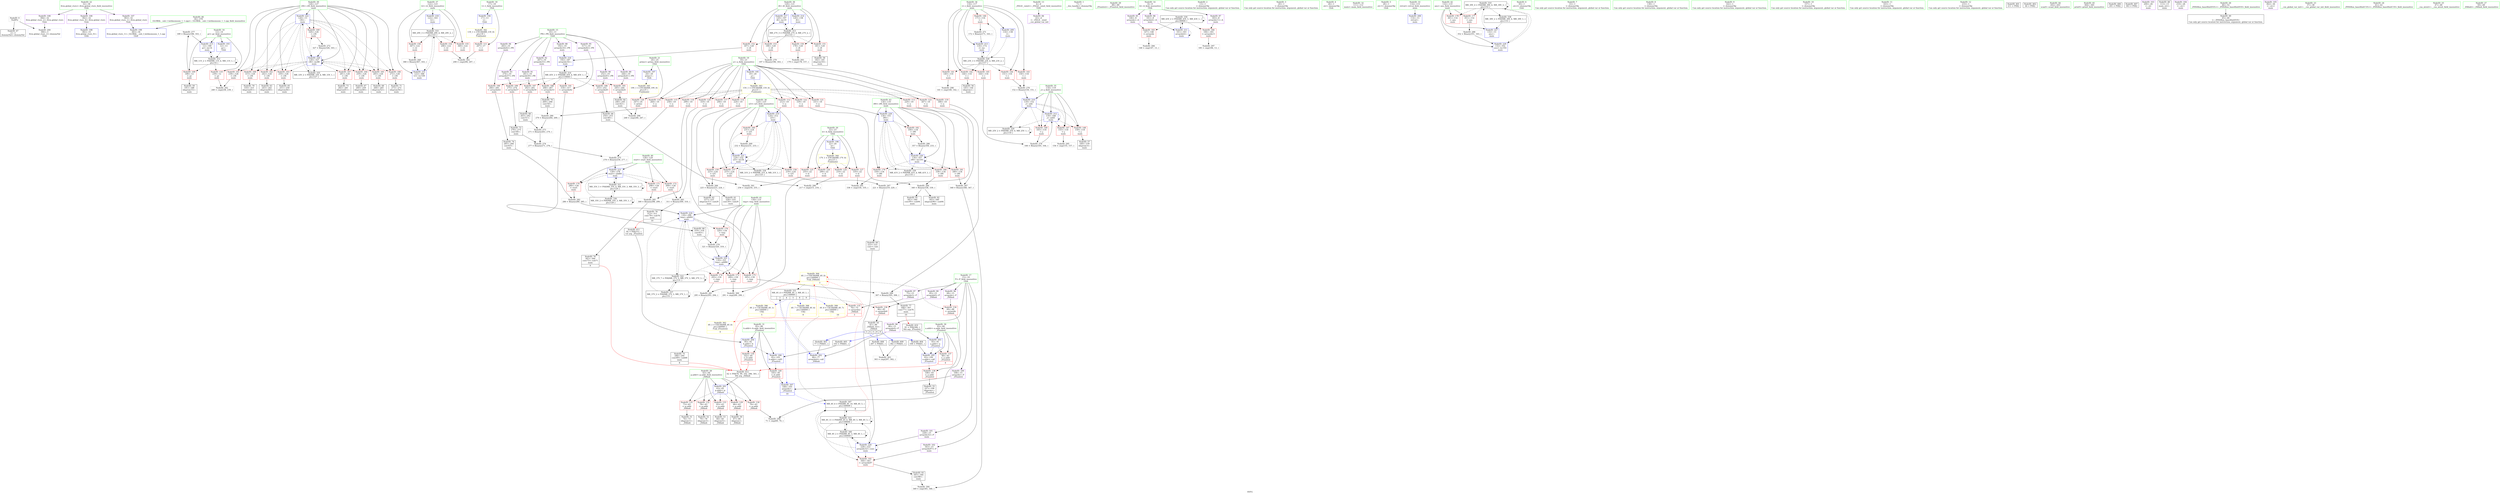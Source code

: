 digraph "SVFG" {
	label="SVFG";

	Node0x561cc1b2be90 [shape=record,color=grey,label="{NodeID: 0\nNullPtr}"];
	Node0x561cc1b2be90 -> Node0x561cc1b3de80[style=solid];
	Node0x561cc1b2be90 -> Node0x561cc1b41e10[style=solid];
	Node0x561cc1b4e730 [shape=record,color=grey,label="{NodeID: 277\n189 = Binary(188, 163, )\n}"];
	Node0x561cc1b4e730 -> Node0x561cc1b42a70[style=solid];
	Node0x561cc1b41810 [shape=record,color=blue,label="{NodeID: 194\n17\<--13\nt\<--\nGlob }"];
	Node0x561cc1b41810 -> Node0x561cc1b685a0[style=dashed];
	Node0x561cc1b3eb80 [shape=record,color=red,label="{NodeID: 111\n207\<--17\n\<--t\nmain\n}"];
	Node0x561cc1b3eb80 -> Node0x561cc1b50cb0[style=solid];
	Node0x561cc1b2b0a0 [shape=record,color=green,label="{NodeID: 28\n63\<--64\np.addr\<--p.addr_field_insensitive\n_Z4findi\n}"];
	Node0x561cc1b2b0a0 -> Node0x561cc1b44160[style=solid];
	Node0x561cc1b2b0a0 -> Node0x561cc1b44230[style=solid];
	Node0x561cc1b2b0a0 -> Node0x561cc1b44300[style=solid];
	Node0x561cc1b2b0a0 -> Node0x561cc1b443d0[style=solid];
	Node0x561cc1b2b0a0 -> Node0x561cc1b444a0[style=solid];
	Node0x561cc1b2b0a0 -> Node0x561cc1b41f10[style=solid];
	Node0x561cc1b43020 [shape=record,color=blue,label="{NodeID: 222\n126\<--13\ni36\<--\nmain\n}"];
	Node0x561cc1b43020 -> Node0x561cc1b45b60[style=dashed];
	Node0x561cc1b43020 -> Node0x561cc1b45c30[style=dashed];
	Node0x561cc1b43020 -> Node0x561cc1b45d00[style=dashed];
	Node0x561cc1b43020 -> Node0x561cc1b45dd0[style=dashed];
	Node0x561cc1b43020 -> Node0x561cc1b45ea0[style=dashed];
	Node0x561cc1b43020 -> Node0x561cc1b45f70[style=dashed];
	Node0x561cc1b43020 -> Node0x561cc1b46040[style=dashed];
	Node0x561cc1b43020 -> Node0x561cc1b46110[style=dashed];
	Node0x561cc1b43020 -> Node0x561cc1b461e0[style=dashed];
	Node0x561cc1b43020 -> Node0x561cc1b43360[style=dashed];
	Node0x561cc1b43020 -> Node0x561cc1b65c80[style=dashed];
	Node0x561cc1b44980 [shape=record,color=red,label="{NodeID: 139\n102\<--95\n\<--b.addr\n_Z5uniteii\n|{<s0>5}}"];
	Node0x561cc1b44980:s0 -> Node0x561cc1b812d0[style=solid,color=red];
	Node0x561cc1b3f5f0 [shape=record,color=black,label="{NodeID: 56\n145\<--144\nidxprom\<--\nmain\n}"];
	Node0x561cc1b65280 [shape=record,color=black,label="{NodeID: 333\nMR_29V_3 = PHI(MR_29V_4, MR_29V_2, )\npts\{123 \}\n}"];
	Node0x561cc1b65280 -> Node0x561cc1b455b0[style=dashed];
	Node0x561cc1b65280 -> Node0x561cc1b45680[style=dashed];
	Node0x561cc1b65280 -> Node0x561cc1b45750[style=dashed];
	Node0x561cc1b65280 -> Node0x561cc1b4b5c0[style=dashed];
	Node0x561cc1b46040 [shape=record,color=red,label="{NodeID: 167\n281\<--126\n\<--i36\nmain\n}"];
	Node0x561cc1b46040 -> Node0x561cc1b403c0[style=solid];
	Node0x561cc1b40cb0 [shape=record,color=purple,label="{NodeID: 84\n43\<--4\n\<--_ZStL8__ioinit\n__cxx_global_var_init\n}"];
	Node0x561cc1b2afb0 [shape=record,color=green,label="{NodeID: 1\n7\<--1\n__dso_handle\<--dummyObj\nGlob }"];
	Node0x561cc1b4e8b0 [shape=record,color=grey,label="{NodeID: 278\n166 = Binary(165, 164, )\n}"];
	Node0x561cc1b4e8b0 -> Node0x561cc1b42800[style=solid];
	Node0x561cc1b41910 [shape=record,color=blue,label="{NodeID: 195\n19\<--20\na\<--\nGlob }"];
	Node0x561cc1b41910 -> Node0x561cc1b68680[style=dashed];
	Node0x561cc1b3ec50 [shape=record,color=red,label="{NodeID: 112\n212\<--19\n\<--a\nmain\n}"];
	Node0x561cc1b3ec50 -> Node0x561cc1b42db0[style=solid];
	Node0x561cc1b2b170 [shape=record,color=green,label="{NodeID: 29\n88\<--89\n_Z5uniteii\<--_Z5uniteii_field_insensitive\n}"];
	Node0x561cc1b430f0 [shape=record,color=blue,label="{NodeID: 223\n128\<--278\nstart\<--add60\nmain\n}"];
	Node0x561cc1b430f0 -> Node0x561cc1b462b0[style=dashed];
	Node0x561cc1b430f0 -> Node0x561cc1b46380[style=dashed];
	Node0x561cc1b430f0 -> Node0x561cc1b46450[style=dashed];
	Node0x561cc1b430f0 -> Node0x561cc1b61280[style=dashed];
	Node0x561cc1b44a50 [shape=record,color=red,label="{NodeID: 140\n105\<--95\n\<--b.addr\n_Z5uniteii\n}"];
	Node0x561cc1b44a50 -> Node0x561cc1b423f0[style=solid];
	Node0x561cc1b3f6c0 [shape=record,color=black,label="{NodeID: 57\n160\<--159\nidxprom3\<--\nmain\n}"];
	Node0x561cc1b65780 [shape=record,color=black,label="{NodeID: 334\nMR_31V_2 = PHI(MR_31V_4, MR_31V_1, )\npts\{125 \}\n}"];
	Node0x561cc1b65780 -> Node0x561cc1b42db0[style=dashed];
	Node0x561cc1b46110 [shape=record,color=red,label="{NodeID: 168\n315\<--126\n\<--i36\nmain\n}"];
	Node0x561cc1b46110 -> Node0x561cc1b408a0[style=solid];
	Node0x561cc1b40d80 [shape=record,color=purple,label="{NodeID: 85\n146\<--8\narrayidx\<--A\nmain\n}"];
	Node0x561cc1b40d80 -> Node0x561cc1b46d40[style=solid];
	Node0x561cc1b2bdd0 [shape=record,color=green,label="{NodeID: 2\n13\<--1\n\<--dummyObj\nCan only get source location for instruction, argument, global var or function.}"];
	Node0x561cc1b69750 [shape=record,color=yellow,style=double,label="{NodeID: 362\n4V_1 = ENCHI(MR_4V_0)\npts\{160000 \}\nFun[_Z5uniteii]|{<s0>4}}"];
	Node0x561cc1b69750:s0 -> Node0x561cc1b69940[style=dashed,color=red];
	Node0x561cc1b4ea30 [shape=record,color=grey,label="{NodeID: 279\n197 = Binary(196, 163, )\n}"];
	Node0x561cc1b4ea30 -> Node0x561cc1b42c10[style=solid];
	Node0x561cc1b41a10 [shape=record,color=blue,label="{NodeID: 196\n22\<--20\nb\<--\nGlob }"];
	Node0x561cc1b41a10 -> Node0x561cc1b68760[style=dashed];
	Node0x561cc1b3ed20 [shape=record,color=red,label="{NodeID: 113\n220\<--19\n\<--a\nmain\n}"];
	Node0x561cc1b3ed20 -> Node0x561cc1b4d830[style=solid];
	Node0x561cc1b2b240 [shape=record,color=green,label="{NodeID: 30\n93\<--94\na.addr\<--a.addr_field_insensitive\n_Z5uniteii\n}"];
	Node0x561cc1b2b240 -> Node0x561cc1b447e0[style=solid];
	Node0x561cc1b2b240 -> Node0x561cc1b448b0[style=solid];
	Node0x561cc1b2b240 -> Node0x561cc1b420b0[style=solid];
	Node0x561cc1b2b240 -> Node0x561cc1b42250[style=solid];
	Node0x561cc1b5cc80 [shape=record,color=black,label="{NodeID: 307\nMR_4V_6 = PHI(MR_4V_10, MR_4V_5, )\npts\{160000 \}\n|{|<s1>8}}"];
	Node0x561cc1b5cc80 -> Node0x561cc1b62080[style=dashed];
	Node0x561cc1b5cc80:s1 -> Node0x561cc1b69940[style=dashed,color=red];
	Node0x561cc1b431c0 [shape=record,color=blue,label="{NodeID: 224\n130\<--286\ntmp\<--add64\nmain\n}"];
	Node0x561cc1b431c0 -> Node0x561cc1b46520[style=dashed];
	Node0x561cc1b431c0 -> Node0x561cc1b465f0[style=dashed];
	Node0x561cc1b431c0 -> Node0x561cc1b466c0[style=dashed];
	Node0x561cc1b431c0 -> Node0x561cc1b46790[style=dashed];
	Node0x561cc1b431c0 -> Node0x561cc1b43290[style=dashed];
	Node0x561cc1b431c0 -> Node0x561cc1b61f90[style=dashed];
	Node0x561cc1b44b20 [shape=record,color=red,label="{NodeID: 141\n140\<--116\n\<--i\nmain\n}"];
	Node0x561cc1b44b20 -> Node0x561cc1b506b0[style=solid];
	Node0x561cc1b3f790 [shape=record,color=black,label="{NodeID: 58\n182\<--181\nidxprom10\<--\nmain\n}"];
	Node0x561cc1b65c80 [shape=record,color=black,label="{NodeID: 335\nMR_33V_2 = PHI(MR_33V_4, MR_33V_1, )\npts\{127 \}\n}"];
	Node0x561cc1b65c80 -> Node0x561cc1b43020[style=dashed];
	Node0x561cc1b461e0 [shape=record,color=red,label="{NodeID: 169\n326\<--126\n\<--i36\nmain\n}"];
	Node0x561cc1b461e0 -> Node0x561cc1b4dfb0[style=solid];
	Node0x561cc1b40e50 [shape=record,color=purple,label="{NodeID: 86\n161\<--8\narrayidx4\<--A\nmain\n}"];
	Node0x561cc1b40e50 -> Node0x561cc1b42730[style=solid];
	Node0x561cc1b2bf20 [shape=record,color=green,label="{NodeID: 3\n20\<--1\n\<--dummyObj\nCan only get source location for instruction, argument, global var or function.}"];
	Node0x561cc1b4ebb0 [shape=record,color=grey,label="{NodeID: 280\n270 = Binary(264, 269, )\n}"];
	Node0x561cc1b4ebb0 -> Node0x561cc1b4e130[style=solid];
	Node0x561cc1b41b10 [shape=record,color=blue,label="{NodeID: 197\n24\<--20\nprime\<--\nGlob }"];
	Node0x561cc1b41b10 -> Node0x561cc1b68840[style=dashed];
	Node0x561cc1b3edf0 [shape=record,color=red,label="{NodeID: 114\n224\<--19\n\<--a\nmain\n}"];
	Node0x561cc1b3edf0 -> Node0x561cc1b4d6b0[style=solid];
	Node0x561cc1b2b310 [shape=record,color=green,label="{NodeID: 31\n95\<--96\nb.addr\<--b.addr_field_insensitive\n_Z5uniteii\n}"];
	Node0x561cc1b2b310 -> Node0x561cc1b44980[style=solid];
	Node0x561cc1b2b310 -> Node0x561cc1b44a50[style=solid];
	Node0x561cc1b2b310 -> Node0x561cc1b42180[style=solid];
	Node0x561cc1b2b310 -> Node0x561cc1b42320[style=solid];
	Node0x561cc1b43290 [shape=record,color=blue,label="{NodeID: 225\n130\<--321\ntmp\<--add84\nmain\n}"];
	Node0x561cc1b43290 -> Node0x561cc1b46520[style=dashed];
	Node0x561cc1b43290 -> Node0x561cc1b465f0[style=dashed];
	Node0x561cc1b43290 -> Node0x561cc1b466c0[style=dashed];
	Node0x561cc1b43290 -> Node0x561cc1b46790[style=dashed];
	Node0x561cc1b43290 -> Node0x561cc1b43290[style=dashed];
	Node0x561cc1b43290 -> Node0x561cc1b61f90[style=dashed];
	Node0x561cc1b44bf0 [shape=record,color=red,label="{NodeID: 142\n144\<--116\n\<--i\nmain\n}"];
	Node0x561cc1b44bf0 -> Node0x561cc1b3f5f0[style=solid];
	Node0x561cc1b3f860 [shape=record,color=black,label="{NodeID: 59\n191\<--188\nidxprom15\<--\nmain\n}"];
	Node0x561cc1b66180 [shape=record,color=black,label="{NodeID: 336\nMR_35V_2 = PHI(MR_35V_3, MR_35V_1, )\npts\{129 \}\n}"];
	Node0x561cc1b66180 -> Node0x561cc1b430f0[style=dashed];
	Node0x561cc1b66180 -> Node0x561cc1b61280[style=dashed];
	Node0x561cc1b66180 -> Node0x561cc1b66180[style=dashed];
	Node0x561cc1b462b0 [shape=record,color=red,label="{NodeID: 170\n280\<--128\n\<--start\nmain\n}"];
	Node0x561cc1b462b0 -> Node0x561cc1b4eeb0[style=solid];
	Node0x561cc1b40f20 [shape=record,color=purple,label="{NodeID: 87\n183\<--8\narrayidx11\<--A\nmain\n}"];
	Node0x561cc1b40f20 -> Node0x561cc1b46e10[style=solid];
	Node0x561cc1b2bc60 [shape=record,color=green,label="{NodeID: 4\n26\<--1\n.str\<--dummyObj\nGlob }"];
	Node0x561cc1b69940 [shape=record,color=yellow,style=double,label="{NodeID: 364\n4V_1 = ENCHI(MR_4V_0)\npts\{160000 \}\nFun[_Z4findi]|{|<s3>3}}"];
	Node0x561cc1b69940 -> Node0x561cc1b44570[style=dashed];
	Node0x561cc1b69940 -> Node0x561cc1b44640[style=dashed];
	Node0x561cc1b69940 -> Node0x561cc1b64880[style=dashed];
	Node0x561cc1b69940:s3 -> Node0x561cc1b69940[style=dashed,color=red];
	Node0x561cc1b4ed30 [shape=record,color=grey,label="{NodeID: 281\n295 = Binary(293, 294, )\n}"];
	Node0x561cc1b4ed30 -> Node0x561cc1b40560[style=solid];
	Node0x561cc1b41c10 [shape=record,color=blue,label="{NodeID: 198\n382\<--33\nllvm.global_ctors_0\<--\nGlob }"];
	Node0x561cc1b3eec0 [shape=record,color=red,label="{NodeID: 115\n258\<--19\n\<--a\nmain\n}"];
	Node0x561cc1b3eec0 -> Node0x561cc1b4e430[style=solid];
	Node0x561cc1b2b3e0 [shape=record,color=green,label="{NodeID: 32\n111\<--112\nmain\<--main_field_insensitive\n}"];
	Node0x561cc1b43360 [shape=record,color=blue,label="{NodeID: 226\n126\<--327\ni36\<--inc88\nmain\n}"];
	Node0x561cc1b43360 -> Node0x561cc1b45b60[style=dashed];
	Node0x561cc1b43360 -> Node0x561cc1b45c30[style=dashed];
	Node0x561cc1b43360 -> Node0x561cc1b45d00[style=dashed];
	Node0x561cc1b43360 -> Node0x561cc1b45dd0[style=dashed];
	Node0x561cc1b43360 -> Node0x561cc1b45ea0[style=dashed];
	Node0x561cc1b43360 -> Node0x561cc1b45f70[style=dashed];
	Node0x561cc1b43360 -> Node0x561cc1b46040[style=dashed];
	Node0x561cc1b43360 -> Node0x561cc1b46110[style=dashed];
	Node0x561cc1b43360 -> Node0x561cc1b461e0[style=dashed];
	Node0x561cc1b43360 -> Node0x561cc1b43360[style=dashed];
	Node0x561cc1b43360 -> Node0x561cc1b65c80[style=dashed];
	Node0x561cc1b44cc0 [shape=record,color=red,label="{NodeID: 143\n150\<--116\n\<--i\nmain\n}"];
	Node0x561cc1b44cc0 -> Node0x561cc1b4e5b0[style=solid];
	Node0x561cc1b3f930 [shape=record,color=black,label="{NodeID: 60\n222\<--221\nconv\<--sub\nmain\n}"];
	Node0x561cc1b3f930 -> Node0x561cc1b42e80[style=solid];
	Node0x561cc1b66680 [shape=record,color=black,label="{NodeID: 337\nMR_37V_2 = PHI(MR_37V_3, MR_37V_1, )\npts\{131 \}\n}"];
	Node0x561cc1b66680 -> Node0x561cc1b431c0[style=dashed];
	Node0x561cc1b66680 -> Node0x561cc1b61f90[style=dashed];
	Node0x561cc1b66680 -> Node0x561cc1b66680[style=dashed];
	Node0x561cc1b46380 [shape=record,color=red,label="{NodeID: 171\n298\<--128\n\<--start\nmain\n}"];
	Node0x561cc1b46380 -> Node0x561cc1b4f330[style=solid];
	Node0x561cc1b40ff0 [shape=record,color=purple,label="{NodeID: 88\n192\<--10\narrayidx16\<--PR\nmain\n}"];
	Node0x561cc1b40ff0 -> Node0x561cc1b42b40[style=solid];
	Node0x561cc1b2bcf0 [shape=record,color=green,label="{NodeID: 5\n28\<--1\n.str.1\<--dummyObj\nGlob }"];
	Node0x561cc1b4eeb0 [shape=record,color=grey,label="{NodeID: 282\n286 = Binary(280, 285, )\n}"];
	Node0x561cc1b4eeb0 -> Node0x561cc1b431c0[style=solid];
	Node0x561cc1b41d10 [shape=record,color=blue,label="{NodeID: 199\n383\<--34\nllvm.global_ctors_1\<--_GLOBAL__sub_I_lordmonsoon_1_1.cpp\nGlob }"];
	Node0x561cc1b436d0 [shape=record,color=red,label="{NodeID: 116\n264\<--19\n\<--a\nmain\n}"];
	Node0x561cc1b436d0 -> Node0x561cc1b4ebb0[style=solid];
	Node0x561cc1b2b4b0 [shape=record,color=green,label="{NodeID: 33\n114\<--115\nretval\<--retval_field_insensitive\nmain\n}"];
	Node0x561cc1b2b4b0 -> Node0x561cc1b424c0[style=solid];
	Node0x561cc1b5db80 [shape=record,color=black,label="{NodeID: 310\nMR_39V_4 = PHI(MR_39V_6, MR_39V_3, )\npts\{133 \}\n}"];
	Node0x561cc1b5db80 -> Node0x561cc1b46860[style=dashed];
	Node0x561cc1b5db80 -> Node0x561cc1b46930[style=dashed];
	Node0x561cc1b5db80 -> Node0x561cc1b435d0[style=dashed];
	Node0x561cc1b5db80 -> Node0x561cc1b5db80[style=dashed];
	Node0x561cc1b5db80 -> Node0x561cc1b66b80[style=dashed];
	Node0x561cc1b43430 [shape=record,color=blue,label="{NodeID: 227\n132\<--13\nans\<--\nmain\n}"];
	Node0x561cc1b43430 -> Node0x561cc1b5db80[style=dashed];
	Node0x561cc1b44d90 [shape=record,color=red,label="{NodeID: 144\n151\<--116\n\<--i\nmain\n}"];
	Node0x561cc1b44d90 -> Node0x561cc1b4e5b0[style=solid];
	Node0x561cc1b3fa00 [shape=record,color=black,label="{NodeID: 61\n226\<--225\nconv30\<--sub29\nmain\n}"];
	Node0x561cc1b66b80 [shape=record,color=black,label="{NodeID: 338\nMR_39V_2 = PHI(MR_39V_4, MR_39V_1, )\npts\{133 \}\n}"];
	Node0x561cc1b66b80 -> Node0x561cc1b43430[style=dashed];
	Node0x561cc1b46450 [shape=record,color=red,label="{NodeID: 172\n309\<--128\n\<--start\nmain\n}"];
	Node0x561cc1b46450 -> Node0x561cc1b4f030[style=solid];
	Node0x561cc1b410c0 [shape=record,color=purple,label="{NodeID: 89\n244\<--10\narrayidx41\<--PR\nmain\n}"];
	Node0x561cc1b410c0 -> Node0x561cc1b46ee0[style=solid];
	Node0x561cc1b2a4f0 [shape=record,color=green,label="{NodeID: 6\n30\<--1\n.str.2\<--dummyObj\nGlob }"];
	Node0x561cc1b4f030 [shape=record,color=grey,label="{NodeID: 283\n311 = Binary(309, 310, )\n}"];
	Node0x561cc1b4f030 -> Node0x561cc1b407d0[style=solid];
	Node0x561cc1b41e10 [shape=record,color=blue, style = dotted,label="{NodeID: 200\n384\<--3\nllvm.global_ctors_2\<--dummyVal\nGlob }"];
	Node0x561cc1b437a0 [shape=record,color=red,label="{NodeID: 117\n294\<--19\n\<--a\nmain\n}"];
	Node0x561cc1b437a0 -> Node0x561cc1b4ed30[style=solid];
	Node0x561cc1b2b580 [shape=record,color=green,label="{NodeID: 34\n116\<--117\ni\<--i_field_insensitive\nmain\n}"];
	Node0x561cc1b2b580 -> Node0x561cc1b44b20[style=solid];
	Node0x561cc1b2b580 -> Node0x561cc1b44bf0[style=solid];
	Node0x561cc1b2b580 -> Node0x561cc1b44cc0[style=solid];
	Node0x561cc1b2b580 -> Node0x561cc1b44d90[style=solid];
	Node0x561cc1b2b580 -> Node0x561cc1b44e60[style=solid];
	Node0x561cc1b2b580 -> Node0x561cc1b44f30[style=solid];
	Node0x561cc1b2b580 -> Node0x561cc1b42590[style=solid];
	Node0x561cc1b2b580 -> Node0x561cc1b428d0[style=solid];
	Node0x561cc1b43500 [shape=record,color=blue,label="{NodeID: 228\n134\<--331\ni90\<--\nmain\n}"];
	Node0x561cc1b43500 -> Node0x561cc1b46a00[style=dashed];
	Node0x561cc1b43500 -> Node0x561cc1b46ad0[style=dashed];
	Node0x561cc1b43500 -> Node0x561cc1b46ba0[style=dashed];
	Node0x561cc1b43500 -> Node0x561cc1b46c70[style=dashed];
	Node0x561cc1b43500 -> Node0x561cc1b4b4f0[style=dashed];
	Node0x561cc1b43500 -> Node0x561cc1b67080[style=dashed];
	Node0x561cc1b44e60 [shape=record,color=red,label="{NodeID: 145\n164\<--116\n\<--i\nmain\n}"];
	Node0x561cc1b44e60 -> Node0x561cc1b4e8b0[style=solid];
	Node0x561cc1b3fad0 [shape=record,color=black,label="{NodeID: 62\n227\<--225\nidxprom31\<--sub29\nmain\n}"];
	Node0x561cc1b67080 [shape=record,color=black,label="{NodeID: 339\nMR_41V_2 = PHI(MR_41V_4, MR_41V_1, )\npts\{135 \}\n}"];
	Node0x561cc1b67080 -> Node0x561cc1b43500[style=dashed];
	Node0x561cc1b46520 [shape=record,color=red,label="{NodeID: 173\n289\<--130\n\<--tmp\nmain\n}"];
	Node0x561cc1b46520 -> Node0x561cc1b509b0[style=solid];
	Node0x561cc1b41190 [shape=record,color=purple,label="{NodeID: 90\n252\<--10\narrayidx45\<--PR\nmain\n}"];
	Node0x561cc1b41190 -> Node0x561cc1b46fb0[style=solid];
	Node0x561cc1b2a580 [shape=record,color=green,label="{NodeID: 7\n33\<--1\n\<--dummyObj\nCan only get source location for instruction, argument, global var or function.}"];
	Node0x561cc1b4f1b0 [shape=record,color=grey,label="{NodeID: 284\n340 = Binary(338, 339, )\n}"];
	Node0x561cc1b4f1b0 -> Node0x561cc1b40a40[style=solid];
	Node0x561cc1b4f1b0 -> Node0x561cc1b40b10[style=solid];
	Node0x561cc1b41f10 [shape=record,color=blue,label="{NodeID: 201\n63\<--62\np.addr\<--p\n_Z4findi\n}"];
	Node0x561cc1b41f10 -> Node0x561cc1b44160[style=dashed];
	Node0x561cc1b41f10 -> Node0x561cc1b44230[style=dashed];
	Node0x561cc1b41f10 -> Node0x561cc1b44300[style=dashed];
	Node0x561cc1b41f10 -> Node0x561cc1b443d0[style=dashed];
	Node0x561cc1b41f10 -> Node0x561cc1b444a0[style=dashed];
	Node0x561cc1b43870 [shape=record,color=red,label="{NodeID: 118\n299\<--19\n\<--a\nmain\n}"];
	Node0x561cc1b43870 -> Node0x561cc1b4f330[style=solid];
	Node0x561cc1b2b650 [shape=record,color=green,label="{NodeID: 35\n118\<--119\nj\<--j_field_insensitive\nmain\n}"];
	Node0x561cc1b2b650 -> Node0x561cc1b45000[style=solid];
	Node0x561cc1b2b650 -> Node0x561cc1b450d0[style=solid];
	Node0x561cc1b2b650 -> Node0x561cc1b451a0[style=solid];
	Node0x561cc1b2b650 -> Node0x561cc1b42660[style=solid];
	Node0x561cc1b2b650 -> Node0x561cc1b42800[style=solid];
	Node0x561cc1b5e580 [shape=record,color=black,label="{NodeID: 312\nMR_11V_2 = PHI(MR_11V_4, MR_11V_1, )\npts\{14 \}\n}"];
	Node0x561cc1b5e580 -> Node0x561cc1b3e9e0[style=dashed];
	Node0x561cc1b5e580 -> Node0x561cc1b3eab0[style=dashed];
	Node0x561cc1b5e580 -> Node0x561cc1b42a70[style=dashed];
	Node0x561cc1b5e580 -> Node0x561cc1b5e580[style=dashed];
	Node0x561cc1b435d0 [shape=record,color=blue,label="{NodeID: 229\n132\<--352\nans\<--inc102\nmain\n}"];
	Node0x561cc1b435d0 -> Node0x561cc1b5db80[style=dashed];
	Node0x561cc1b44f30 [shape=record,color=red,label="{NodeID: 146\n171\<--116\n\<--i\nmain\n}"];
	Node0x561cc1b44f30 -> Node0x561cc1b4de30[style=solid];
	Node0x561cc1b3fba0 [shape=record,color=black,label="{NodeID: 63\n243\<--242\nidxprom40\<--\nmain\n}"];
	Node0x561cc1b67580 [shape=record,color=black,label="{NodeID: 340\nMR_4V_2 = PHI(MR_4V_5, MR_4V_1, )\npts\{160000 \}\n}"];
	Node0x561cc1b67580 -> Node0x561cc1b41670[style=dashed];
	Node0x561cc1b67580 -> Node0x561cc1b42e80[style=dashed];
	Node0x561cc1b67580 -> Node0x561cc1b5cc80[style=dashed];
	Node0x561cc1b67580 -> Node0x561cc1b62080[style=dashed];
	Node0x561cc1b67580 -> Node0x561cc1b67580[style=dashed];
	Node0x561cc1b465f0 [shape=record,color=red,label="{NodeID: 174\n293\<--130\n\<--tmp\nmain\n}"];
	Node0x561cc1b465f0 -> Node0x561cc1b4ed30[style=solid];
	Node0x561cc1b41260 [shape=record,color=purple,label="{NodeID: 91\n261\<--10\narrayidx50\<--PR\nmain\n}"];
	Node0x561cc1b41260 -> Node0x561cc1b47080[style=solid];
	Node0x561cc1b2a610 [shape=record,color=green,label="{NodeID: 8\n138\<--1\n\<--dummyObj\nCan only get source location for instruction, argument, global var or function.}"];
	Node0x561cc1b4f330 [shape=record,color=grey,label="{NodeID: 285\n300 = Binary(298, 299, )\n}"];
	Node0x561cc1b4f330 -> Node0x561cc1b40630[style=solid];
	Node0x561cc1b41fe0 [shape=record,color=blue,label="{NodeID: 202\n80\<--77\narrayidx4\<--call\n_Z4findi\n}"];
	Node0x561cc1b41fe0 -> Node0x561cc1b64880[style=dashed];
	Node0x561cc1b43940 [shape=record,color=red,label="{NodeID: 119\n306\<--19\n\<--a\nmain\n}"];
	Node0x561cc1b43940 -> Node0x561cc1b4f930[style=solid];
	Node0x561cc1b3d6d0 [shape=record,color=green,label="{NodeID: 36\n120\<--121\ni6\<--i6_field_insensitive\nmain\n}"];
	Node0x561cc1b3d6d0 -> Node0x561cc1b45270[style=solid];
	Node0x561cc1b3d6d0 -> Node0x561cc1b45340[style=solid];
	Node0x561cc1b3d6d0 -> Node0x561cc1b45410[style=solid];
	Node0x561cc1b3d6d0 -> Node0x561cc1b454e0[style=solid];
	Node0x561cc1b3d6d0 -> Node0x561cc1b429a0[style=solid];
	Node0x561cc1b3d6d0 -> Node0x561cc1b42c10[style=solid];
	Node0x561cc1b482f0 [shape=record,color=yellow,style=double,label="{NodeID: 396\n4V_2 = CSCHI(MR_4V_1)\npts\{160000 \}\nCS[]|{<s0>5}}"];
	Node0x561cc1b482f0:s0 -> Node0x561cc1b69940[style=dashed,color=red];
	Node0x561cc1b5ea80 [shape=record,color=black,label="{NodeID: 313\nMR_27V_3 = PHI(MR_27V_4, MR_27V_2, )\npts\{121 \}\n}"];
	Node0x561cc1b5ea80 -> Node0x561cc1b45270[style=dashed];
	Node0x561cc1b5ea80 -> Node0x561cc1b45340[style=dashed];
	Node0x561cc1b5ea80 -> Node0x561cc1b45410[style=dashed];
	Node0x561cc1b5ea80 -> Node0x561cc1b454e0[style=dashed];
	Node0x561cc1b5ea80 -> Node0x561cc1b42c10[style=dashed];
	Node0x561cc1b4b4f0 [shape=record,color=blue,label="{NodeID: 230\n134\<--357\ni90\<--inc105\nmain\n}"];
	Node0x561cc1b4b4f0 -> Node0x561cc1b46a00[style=dashed];
	Node0x561cc1b4b4f0 -> Node0x561cc1b46ad0[style=dashed];
	Node0x561cc1b4b4f0 -> Node0x561cc1b46ba0[style=dashed];
	Node0x561cc1b4b4f0 -> Node0x561cc1b46c70[style=dashed];
	Node0x561cc1b4b4f0 -> Node0x561cc1b4b4f0[style=dashed];
	Node0x561cc1b4b4f0 -> Node0x561cc1b67080[style=dashed];
	Node0x561cc1b45000 [shape=record,color=red,label="{NodeID: 147\n155\<--118\n\<--j\nmain\n}"];
	Node0x561cc1b45000 -> Node0x561cc1b50230[style=solid];
	Node0x561cc1b3fc70 [shape=record,color=black,label="{NodeID: 64\n246\<--245\nconv42\<--\nmain\n}"];
	Node0x561cc1b3fc70 -> Node0x561cc1b503b0[style=solid];
	Node0x561cc1b466c0 [shape=record,color=red,label="{NodeID: 175\n305\<--130\n\<--tmp\nmain\n}"];
	Node0x561cc1b466c0 -> Node0x561cc1b4f930[style=solid];
	Node0x561cc1b41330 [shape=record,color=purple,label="{NodeID: 92\n267\<--10\narrayidx53\<--PR\nmain\n}"];
	Node0x561cc1b41330 -> Node0x561cc1b47150[style=solid];
	Node0x561cc1b2a750 [shape=record,color=green,label="{NodeID: 9\n142\<--1\n\<--dummyObj\nCan only get source location for instruction, argument, global var or function.}"];
	Node0x561cc1b4f4b0 [shape=record,color=grey,label="{NodeID: 286\n357 = Binary(356, 233, )\n}"];
	Node0x561cc1b4f4b0 -> Node0x561cc1b4b4f0[style=solid];
	Node0x561cc1b420b0 [shape=record,color=blue,label="{NodeID: 203\n93\<--91\na.addr\<--a\n_Z5uniteii\n}"];
	Node0x561cc1b420b0 -> Node0x561cc1b447e0[style=dashed];
	Node0x561cc1b420b0 -> Node0x561cc1b42250[style=dashed];
	Node0x561cc1b43a10 [shape=record,color=red,label="{NodeID: 120\n310\<--19\n\<--a\nmain\n}"];
	Node0x561cc1b43a10 -> Node0x561cc1b4f030[style=solid];
	Node0x561cc1b3d760 [shape=record,color=green,label="{NodeID: 37\n122\<--123\nt2\<--t2_field_insensitive\nmain\n}"];
	Node0x561cc1b3d760 -> Node0x561cc1b455b0[style=solid];
	Node0x561cc1b3d760 -> Node0x561cc1b45680[style=solid];
	Node0x561cc1b3d760 -> Node0x561cc1b45750[style=solid];
	Node0x561cc1b3d760 -> Node0x561cc1b42ce0[style=solid];
	Node0x561cc1b3d760 -> Node0x561cc1b4b5c0[style=solid];
	Node0x561cc1b5ef80 [shape=record,color=black,label="{NodeID: 314\nMR_45V_2 = PHI(MR_45V_4, MR_45V_1, )\npts\{110000 \}\n}"];
	Node0x561cc1b5ef80 -> Node0x561cc1b46ee0[style=dashed];
	Node0x561cc1b5ef80 -> Node0x561cc1b46fb0[style=dashed];
	Node0x561cc1b5ef80 -> Node0x561cc1b47080[style=dashed];
	Node0x561cc1b5ef80 -> Node0x561cc1b47150[style=dashed];
	Node0x561cc1b5ef80 -> Node0x561cc1b47220[style=dashed];
	Node0x561cc1b5ef80 -> Node0x561cc1b472f0[style=dashed];
	Node0x561cc1b5ef80 -> Node0x561cc1b473c0[style=dashed];
	Node0x561cc1b5ef80 -> Node0x561cc1b42b40[style=dashed];
	Node0x561cc1b5ef80 -> Node0x561cc1b5ef80[style=dashed];
	Node0x561cc1b4b5c0 [shape=record,color=blue,label="{NodeID: 231\n122\<--368\nt2\<--inc109\nmain\n}"];
	Node0x561cc1b4b5c0 -> Node0x561cc1b65280[style=dashed];
	Node0x561cc1b450d0 [shape=record,color=red,label="{NodeID: 148\n159\<--118\n\<--j\nmain\n}"];
	Node0x561cc1b450d0 -> Node0x561cc1b3f6c0[style=solid];
	Node0x561cc1b3fd40 [shape=record,color=black,label="{NodeID: 65\n251\<--250\nidxprom44\<--\nmain\n}"];
	Node0x561cc1b685a0 [shape=record,color=yellow,style=double,label="{NodeID: 342\n13V_1 = ENCHI(MR_13V_0)\npts\{18 \}\nFun[main]}"];
	Node0x561cc1b685a0 -> Node0x561cc1b3eb80[style=dashed];
	Node0x561cc1b46790 [shape=record,color=red,label="{NodeID: 176\n320\<--130\n\<--tmp\nmain\n}"];
	Node0x561cc1b46790 -> Node0x561cc1b4dcb0[style=solid];
	Node0x561cc1b41400 [shape=record,color=purple,label="{NodeID: 93\n274\<--10\narrayidx57\<--PR\nmain\n}"];
	Node0x561cc1b41400 -> Node0x561cc1b47220[style=solid];
	Node0x561cc1b2a7e0 [shape=record,color=green,label="{NodeID: 10\n157\<--1\n\<--dummyObj\nCan only get source location for instruction, argument, global var or function.}"];
	Node0x561cc1b4f630 [shape=record,color=grey,label="{NodeID: 287\n348 = Binary(346, 347, )\n}"];
	Node0x561cc1b4f630 -> Node0x561cc1b50fb0[style=solid];
	Node0x561cc1b42180 [shape=record,color=blue,label="{NodeID: 204\n95\<--92\nb.addr\<--b\n_Z5uniteii\n}"];
	Node0x561cc1b42180 -> Node0x561cc1b44980[style=dashed];
	Node0x561cc1b42180 -> Node0x561cc1b42320[style=dashed];
	Node0x561cc1b43ae0 [shape=record,color=red,label="{NodeID: 121\n331\<--19\n\<--a\nmain\n}"];
	Node0x561cc1b43ae0 -> Node0x561cc1b43500[style=solid];
	Node0x561cc1b3d7f0 [shape=record,color=green,label="{NodeID: 38\n124\<--125\ni25\<--i25_field_insensitive\nmain\n}"];
	Node0x561cc1b3d7f0 -> Node0x561cc1b45820[style=solid];
	Node0x561cc1b3d7f0 -> Node0x561cc1b458f0[style=solid];
	Node0x561cc1b3d7f0 -> Node0x561cc1b459c0[style=solid];
	Node0x561cc1b3d7f0 -> Node0x561cc1b45a90[style=solid];
	Node0x561cc1b3d7f0 -> Node0x561cc1b42db0[style=solid];
	Node0x561cc1b3d7f0 -> Node0x561cc1b42f50[style=solid];
	Node0x561cc1b485b0 [shape=record,color=yellow,style=double,label="{NodeID: 398\n4V_7 = CSCHI(MR_4V_6)\npts\{160000 \}\nCS[]|{<s0>9}}"];
	Node0x561cc1b485b0:s0 -> Node0x561cc1b69940[style=dashed,color=red];
	Node0x561cc1b451a0 [shape=record,color=red,label="{NodeID: 149\n165\<--118\n\<--j\nmain\n}"];
	Node0x561cc1b451a0 -> Node0x561cc1b4e8b0[style=solid];
	Node0x561cc1b3fe10 [shape=record,color=black,label="{NodeID: 66\n254\<--253\nconv46\<--\nmain\n}"];
	Node0x561cc1b3fe10 -> Node0x561cc1b50b30[style=solid];
	Node0x561cc1b68680 [shape=record,color=yellow,style=double,label="{NodeID: 343\n15V_1 = ENCHI(MR_15V_0)\npts\{21 \}\nFun[main]}"];
	Node0x561cc1b68680 -> Node0x561cc1b3ec50[style=dashed];
	Node0x561cc1b68680 -> Node0x561cc1b3ed20[style=dashed];
	Node0x561cc1b68680 -> Node0x561cc1b3edf0[style=dashed];
	Node0x561cc1b68680 -> Node0x561cc1b3eec0[style=dashed];
	Node0x561cc1b68680 -> Node0x561cc1b436d0[style=dashed];
	Node0x561cc1b68680 -> Node0x561cc1b437a0[style=dashed];
	Node0x561cc1b68680 -> Node0x561cc1b43870[style=dashed];
	Node0x561cc1b68680 -> Node0x561cc1b43940[style=dashed];
	Node0x561cc1b68680 -> Node0x561cc1b43a10[style=dashed];
	Node0x561cc1b68680 -> Node0x561cc1b43ae0[style=dashed];
	Node0x561cc1b68680 -> Node0x561cc1b43bb0[style=dashed];
	Node0x561cc1b68680 -> Node0x561cc1b43c80[style=dashed];
	Node0x561cc1b46860 [shape=record,color=red,label="{NodeID: 177\n351\<--132\n\<--ans\nmain\n}"];
	Node0x561cc1b46860 -> Node0x561cc1b4f7b0[style=solid];
	Node0x561cc1b414d0 [shape=record,color=purple,label="{NodeID: 94\n283\<--10\narrayidx62\<--PR\nmain\n}"];
	Node0x561cc1b414d0 -> Node0x561cc1b472f0[style=solid];
	Node0x561cc1b2a8b0 [shape=record,color=green,label="{NodeID: 11\n163\<--1\n\<--dummyObj\nCan only get source location for instruction, argument, global var or function.}"];
	Node0x561cc1b4f7b0 [shape=record,color=grey,label="{NodeID: 288\n352 = Binary(351, 163, )\n}"];
	Node0x561cc1b4f7b0 -> Node0x561cc1b435d0[style=solid];
	Node0x561cc1b42250 [shape=record,color=blue,label="{NodeID: 205\n93\<--100\na.addr\<--call\n_Z5uniteii\n}"];
	Node0x561cc1b42250 -> Node0x561cc1b448b0[style=dashed];
	Node0x561cc1b43bb0 [shape=record,color=red,label="{NodeID: 122\n339\<--19\n\<--a\nmain\n}"];
	Node0x561cc1b43bb0 -> Node0x561cc1b4f1b0[style=solid];
	Node0x561cc1b3d880 [shape=record,color=green,label="{NodeID: 39\n126\<--127\ni36\<--i36_field_insensitive\nmain\n}"];
	Node0x561cc1b3d880 -> Node0x561cc1b45b60[style=solid];
	Node0x561cc1b3d880 -> Node0x561cc1b45c30[style=solid];
	Node0x561cc1b3d880 -> Node0x561cc1b45d00[style=solid];
	Node0x561cc1b3d880 -> Node0x561cc1b45dd0[style=solid];
	Node0x561cc1b3d880 -> Node0x561cc1b45ea0[style=solid];
	Node0x561cc1b3d880 -> Node0x561cc1b45f70[style=solid];
	Node0x561cc1b3d880 -> Node0x561cc1b46040[style=solid];
	Node0x561cc1b3d880 -> Node0x561cc1b46110[style=solid];
	Node0x561cc1b3d880 -> Node0x561cc1b461e0[style=solid];
	Node0x561cc1b3d880 -> Node0x561cc1b43020[style=solid];
	Node0x561cc1b3d880 -> Node0x561cc1b43360[style=solid];
	Node0x561cc1b48710 [shape=record,color=yellow,style=double,label="{NodeID: 399\n4V_8 = CSCHI(MR_4V_7)\npts\{160000 \}\nCS[]|{|<s1>10}}"];
	Node0x561cc1b48710 -> Node0x561cc1b5cc80[style=dashed];
	Node0x561cc1b48710:s1 -> Node0x561cc1b69750[style=dashed,color=red];
	Node0x561cc1b45270 [shape=record,color=red,label="{NodeID: 150\n178\<--120\n\<--i6\nmain\n}"];
	Node0x561cc1b45270 -> Node0x561cc1b4ff30[style=solid];
	Node0x561cc1b3fee0 [shape=record,color=black,label="{NodeID: 67\n260\<--259\nidxprom49\<--\nmain\n}"];
	Node0x561cc1b68760 [shape=record,color=yellow,style=double,label="{NodeID: 344\n17V_1 = ENCHI(MR_17V_0)\npts\{23 \}\nFun[main]}"];
	Node0x561cc1b68760 -> Node0x561cc1b43d50[style=dashed];
	Node0x561cc1b68760 -> Node0x561cc1b43e20[style=dashed];
	Node0x561cc1b68760 -> Node0x561cc1b43ef0[style=dashed];
	Node0x561cc1b68760 -> Node0x561cc1b43fc0[style=dashed];
	Node0x561cc1b46930 [shape=record,color=red,label="{NodeID: 178\n361\<--132\n\<--ans\nmain\n}"];
	Node0x561cc1b415a0 [shape=record,color=purple,label="{NodeID: 95\n317\<--10\narrayidx82\<--PR\nmain\n}"];
	Node0x561cc1b415a0 -> Node0x561cc1b473c0[style=solid];
	Node0x561cc1b2c5f0 [shape=record,color=green,label="{NodeID: 12\n233\<--1\n\<--dummyObj\nCan only get source location for instruction, argument, global var or function.}"];
	Node0x561cc1b4f930 [shape=record,color=grey,label="{NodeID: 289\n307 = Binary(305, 306, )\n}"];
	Node0x561cc1b4f930 -> Node0x561cc1b40700[style=solid];
	Node0x561cc1b42320 [shape=record,color=blue,label="{NodeID: 206\n95\<--103\nb.addr\<--call1\n_Z5uniteii\n}"];
	Node0x561cc1b42320 -> Node0x561cc1b44a50[style=dashed];
	Node0x561cc1b43c80 [shape=record,color=red,label="{NodeID: 123\n347\<--19\n\<--a\nmain\n}"];
	Node0x561cc1b43c80 -> Node0x561cc1b4f630[style=solid];
	Node0x561cc1b3d910 [shape=record,color=green,label="{NodeID: 40\n128\<--129\nstart\<--start_field_insensitive\nmain\n}"];
	Node0x561cc1b3d910 -> Node0x561cc1b462b0[style=solid];
	Node0x561cc1b3d910 -> Node0x561cc1b46380[style=solid];
	Node0x561cc1b3d910 -> Node0x561cc1b46450[style=solid];
	Node0x561cc1b3d910 -> Node0x561cc1b430f0[style=solid];
	Node0x561cc1b45340 [shape=record,color=red,label="{NodeID: 151\n181\<--120\n\<--i6\nmain\n}"];
	Node0x561cc1b45340 -> Node0x561cc1b3f790[style=solid];
	Node0x561cc1b3ffb0 [shape=record,color=black,label="{NodeID: 68\n263\<--262\nconv51\<--\nmain\n}"];
	Node0x561cc1b3ffb0 -> Node0x561cc1b4e130[style=solid];
	Node0x561cc1b68840 [shape=record,color=yellow,style=double,label="{NodeID: 345\n19V_1 = ENCHI(MR_19V_0)\npts\{25 \}\nFun[main]}"];
	Node0x561cc1b68840 -> Node0x561cc1b44090[style=dashed];
	Node0x561cc1b46a00 [shape=record,color=red,label="{NodeID: 179\n334\<--134\n\<--i90\nmain\n}"];
	Node0x561cc1b46a00 -> Node0x561cc1b4fc30[style=solid];
	Node0x561cc1b3df50 [shape=record,color=purple,label="{NodeID: 96\n68\<--15\narrayidx\<--P\n_Z4findi\n}"];
	Node0x561cc1b3df50 -> Node0x561cc1b44570[style=solid];
	Node0x561cc1b2c6c0 [shape=record,color=green,label="{NodeID: 13\n4\<--6\n_ZStL8__ioinit\<--_ZStL8__ioinit_field_insensitive\nGlob }"];
	Node0x561cc1b2c6c0 -> Node0x561cc1b40cb0[style=solid];
	Node0x561cc1b4fab0 [shape=record,color=grey,label="{NodeID: 290\n217 = cmp(215, 216, )\n}"];
	Node0x561cc1b423f0 [shape=record,color=blue,label="{NodeID: 207\n108\<--105\narrayidx\<--\n_Z5uniteii\n|{<s0>10}}"];
	Node0x561cc1b423f0:s0 -> Node0x561cc1b5cc80[style=dashed,color=blue];
	Node0x561cc1b43d50 [shape=record,color=red,label="{NodeID: 124\n216\<--22\n\<--b\nmain\n}"];
	Node0x561cc1b43d50 -> Node0x561cc1b4fab0[style=solid];
	Node0x561cc1b3d9a0 [shape=record,color=green,label="{NodeID: 41\n130\<--131\ntmp\<--tmp_field_insensitive\nmain\n}"];
	Node0x561cc1b3d9a0 -> Node0x561cc1b46520[style=solid];
	Node0x561cc1b3d9a0 -> Node0x561cc1b465f0[style=solid];
	Node0x561cc1b3d9a0 -> Node0x561cc1b466c0[style=solid];
	Node0x561cc1b3d9a0 -> Node0x561cc1b46790[style=solid];
	Node0x561cc1b3d9a0 -> Node0x561cc1b431c0[style=solid];
	Node0x561cc1b3d9a0 -> Node0x561cc1b43290[style=solid];
	Node0x561cc1b805a0 [shape=record,color=black,label="{NodeID: 401\n211 = PHI()\n}"];
	Node0x561cc1b45410 [shape=record,color=red,label="{NodeID: 152\n187\<--120\n\<--i6\nmain\n}"];
	Node0x561cc1b45410 -> Node0x561cc1b42b40[style=solid];
	Node0x561cc1b40080 [shape=record,color=black,label="{NodeID: 69\n266\<--265\nidxprom52\<--\nmain\n}"];
	Node0x561cc1b46ad0 [shape=record,color=red,label="{NodeID: 180\n338\<--134\n\<--i90\nmain\n}"];
	Node0x561cc1b46ad0 -> Node0x561cc1b4f1b0[style=solid];
	Node0x561cc1b3e020 [shape=record,color=purple,label="{NodeID: 97\n75\<--15\narrayidx2\<--P\n_Z4findi\n}"];
	Node0x561cc1b3e020 -> Node0x561cc1b44640[style=solid];
	Node0x561cc1b2c790 [shape=record,color=green,label="{NodeID: 14\n8\<--9\nA\<--A_field_insensitive\nGlob }"];
	Node0x561cc1b2c790 -> Node0x561cc1b40d80[style=solid];
	Node0x561cc1b2c790 -> Node0x561cc1b40e50[style=solid];
	Node0x561cc1b2c790 -> Node0x561cc1b40f20[style=solid];
	Node0x561cc1b4fc30 [shape=record,color=grey,label="{NodeID: 291\n336 = cmp(334, 335, )\n}"];
	Node0x561cc1b424c0 [shape=record,color=blue,label="{NodeID: 208\n114\<--13\nretval\<--\nmain\n}"];
	Node0x561cc1b43e20 [shape=record,color=red,label="{NodeID: 125\n255\<--22\n\<--b\nmain\n}"];
	Node0x561cc1b43e20 -> Node0x561cc1b50b30[style=solid];
	Node0x561cc1b3da70 [shape=record,color=green,label="{NodeID: 42\n132\<--133\nans\<--ans_field_insensitive\nmain\n}"];
	Node0x561cc1b3da70 -> Node0x561cc1b46860[style=solid];
	Node0x561cc1b3da70 -> Node0x561cc1b46930[style=solid];
	Node0x561cc1b3da70 -> Node0x561cc1b43430[style=solid];
	Node0x561cc1b3da70 -> Node0x561cc1b435d0[style=solid];
	Node0x561cc1b806a0 [shape=record,color=black,label="{NodeID: 402\n44 = PHI()\n}"];
	Node0x561cc1b454e0 [shape=record,color=red,label="{NodeID: 153\n196\<--120\n\<--i6\nmain\n}"];
	Node0x561cc1b454e0 -> Node0x561cc1b4ea30[style=solid];
	Node0x561cc1b40150 [shape=record,color=black,label="{NodeID: 70\n269\<--268\nconv54\<--\nmain\n}"];
	Node0x561cc1b40150 -> Node0x561cc1b4ebb0[style=solid];
	Node0x561cc1b46ba0 [shape=record,color=red,label="{NodeID: 181\n346\<--134\n\<--i90\nmain\n}"];
	Node0x561cc1b46ba0 -> Node0x561cc1b4f630[style=solid];
	Node0x561cc1b3e0f0 [shape=record,color=purple,label="{NodeID: 98\n80\<--15\narrayidx4\<--P\n_Z4findi\n}"];
	Node0x561cc1b3e0f0 -> Node0x561cc1b41fe0[style=solid];
	Node0x561cc1b2c860 [shape=record,color=green,label="{NodeID: 15\n10\<--11\nPR\<--PR_field_insensitive\nGlob }"];
	Node0x561cc1b2c860 -> Node0x561cc1b40ff0[style=solid];
	Node0x561cc1b2c860 -> Node0x561cc1b410c0[style=solid];
	Node0x561cc1b2c860 -> Node0x561cc1b41190[style=solid];
	Node0x561cc1b2c860 -> Node0x561cc1b41260[style=solid];
	Node0x561cc1b2c860 -> Node0x561cc1b41330[style=solid];
	Node0x561cc1b2c860 -> Node0x561cc1b41400[style=solid];
	Node0x561cc1b2c860 -> Node0x561cc1b414d0[style=solid];
	Node0x561cc1b2c860 -> Node0x561cc1b415a0[style=solid];
	Node0x561cc1b4fdb0 [shape=record,color=grey,label="{NodeID: 292\n240 = cmp(238, 239, )\n}"];
	Node0x561cc1b42590 [shape=record,color=blue,label="{NodeID: 209\n116\<--138\ni\<--\nmain\n}"];
	Node0x561cc1b42590 -> Node0x561cc1b63980[style=dashed];
	Node0x561cc1b43ef0 [shape=record,color=red,label="{NodeID: 126\n290\<--22\n\<--b\nmain\n}"];
	Node0x561cc1b43ef0 -> Node0x561cc1b509b0[style=solid];
	Node0x561cc1b3db40 [shape=record,color=green,label="{NodeID: 43\n134\<--135\ni90\<--i90_field_insensitive\nmain\n}"];
	Node0x561cc1b3db40 -> Node0x561cc1b46a00[style=solid];
	Node0x561cc1b3db40 -> Node0x561cc1b46ad0[style=solid];
	Node0x561cc1b3db40 -> Node0x561cc1b46ba0[style=solid];
	Node0x561cc1b3db40 -> Node0x561cc1b46c70[style=solid];
	Node0x561cc1b3db40 -> Node0x561cc1b43500[style=solid];
	Node0x561cc1b3db40 -> Node0x561cc1b4b4f0[style=solid];
	Node0x561cc1b807a0 [shape=record,color=black,label="{NodeID: 403\n77 = PHI(61, )\n}"];
	Node0x561cc1b807a0 -> Node0x561cc1b41fe0[style=solid];
	Node0x561cc1b455b0 [shape=record,color=red,label="{NodeID: 154\n206\<--122\n\<--t2\nmain\n}"];
	Node0x561cc1b455b0 -> Node0x561cc1b50cb0[style=solid];
	Node0x561cc1b40220 [shape=record,color=black,label="{NodeID: 71\n273\<--272\nidxprom56\<--\nmain\n}"];
	Node0x561cc1b46c70 [shape=record,color=red,label="{NodeID: 182\n356\<--134\n\<--i90\nmain\n}"];
	Node0x561cc1b46c70 -> Node0x561cc1b4f4b0[style=solid];
	Node0x561cc1b3e1c0 [shape=record,color=purple,label="{NodeID: 99\n85\<--15\narrayidx6\<--P\n_Z4findi\n}"];
	Node0x561cc1b3e1c0 -> Node0x561cc1b44710[style=solid];
	Node0x561cc1b2c0b0 [shape=record,color=green,label="{NodeID: 16\n12\<--14\npr\<--pr_field_insensitive\nGlob }"];
	Node0x561cc1b2c0b0 -> Node0x561cc1b3e9e0[style=solid];
	Node0x561cc1b2c0b0 -> Node0x561cc1b3eab0[style=solid];
	Node0x561cc1b2c0b0 -> Node0x561cc1b41740[style=solid];
	Node0x561cc1b2c0b0 -> Node0x561cc1b42a70[style=solid];
	Node0x561cc1b4ff30 [shape=record,color=grey,label="{NodeID: 293\n179 = cmp(178, 157, )\n}"];
	Node0x561cc1b42660 [shape=record,color=blue,label="{NodeID: 210\n118\<--152\nj\<--add\nmain\n}"];
	Node0x561cc1b42660 -> Node0x561cc1b45000[style=dashed];
	Node0x561cc1b42660 -> Node0x561cc1b450d0[style=dashed];
	Node0x561cc1b42660 -> Node0x561cc1b451a0[style=dashed];
	Node0x561cc1b42660 -> Node0x561cc1b42800[style=dashed];
	Node0x561cc1b42660 -> Node0x561cc1b63e80[style=dashed];
	Node0x561cc1b43fc0 [shape=record,color=red,label="{NodeID: 127\n335\<--22\n\<--b\nmain\n}"];
	Node0x561cc1b43fc0 -> Node0x561cc1b4fc30[style=solid];
	Node0x561cc1b3dc10 [shape=record,color=green,label="{NodeID: 44\n202\<--203\nscanf\<--scanf_field_insensitive\n}"];
	Node0x561cc1b80990 [shape=record,color=black,label="{NodeID: 404\n100 = PHI(61, )\n}"];
	Node0x561cc1b80990 -> Node0x561cc1b42250[style=solid];
	Node0x561cc1b61280 [shape=record,color=black,label="{NodeID: 321\nMR_35V_5 = PHI(MR_35V_4, MR_35V_3, MR_35V_3, )\npts\{129 \}\n}"];
	Node0x561cc1b61280 -> Node0x561cc1b430f0[style=dashed];
	Node0x561cc1b61280 -> Node0x561cc1b61280[style=dashed];
	Node0x561cc1b61280 -> Node0x561cc1b66180[style=dashed];
	Node0x561cc1b45680 [shape=record,color=red,label="{NodeID: 155\n360\<--122\n\<--t2\nmain\n}"];
	Node0x561cc1b402f0 [shape=record,color=black,label="{NodeID: 72\n276\<--275\nconv58\<--\nmain\n}"];
	Node0x561cc1b402f0 -> Node0x561cc1b4e2b0[style=solid];
	Node0x561cc1b4d6b0 [shape=record,color=grey,label="{NodeID: 266\n225 = Binary(223, 224, )\n}"];
	Node0x561cc1b4d6b0 -> Node0x561cc1b3fa00[style=solid];
	Node0x561cc1b4d6b0 -> Node0x561cc1b3fad0[style=solid];
	Node0x561cc1b46d40 [shape=record,color=red,label="{NodeID: 183\n147\<--146\n\<--arrayidx\nmain\n}"];
	Node0x561cc1b46d40 -> Node0x561cc1b500b0[style=solid];
	Node0x561cc1b3e290 [shape=record,color=purple,label="{NodeID: 100\n108\<--15\narrayidx\<--P\n_Z5uniteii\n}"];
	Node0x561cc1b3e290 -> Node0x561cc1b423f0[style=solid];
	Node0x561cc1b2c180 [shape=record,color=green,label="{NodeID: 17\n15\<--16\nP\<--P_field_insensitive\nGlob }"];
	Node0x561cc1b2c180 -> Node0x561cc1b3df50[style=solid];
	Node0x561cc1b2c180 -> Node0x561cc1b3e020[style=solid];
	Node0x561cc1b2c180 -> Node0x561cc1b3e0f0[style=solid];
	Node0x561cc1b2c180 -> Node0x561cc1b3e1c0[style=solid];
	Node0x561cc1b2c180 -> Node0x561cc1b3e290[style=solid];
	Node0x561cc1b2c180 -> Node0x561cc1b3e360[style=solid];
	Node0x561cc1b2c180 -> Node0x561cc1b3e430[style=solid];
	Node0x561cc1b500b0 [shape=record,color=grey,label="{NodeID: 294\n148 = cmp(147, 13, )\n}"];
	Node0x561cc1b42730 [shape=record,color=blue,label="{NodeID: 211\n161\<--163\narrayidx4\<--\nmain\n}"];
	Node0x561cc1b42730 -> Node0x561cc1b42730[style=dashed];
	Node0x561cc1b42730 -> Node0x561cc1b64380[style=dashed];
	Node0x561cc1b44090 [shape=record,color=red,label="{NodeID: 128\n247\<--24\n\<--prime\nmain\n}"];
	Node0x561cc1b44090 -> Node0x561cc1b503b0[style=solid];
	Node0x561cc1b3dce0 [shape=record,color=green,label="{NodeID: 45\n364\<--365\nprintf\<--printf_field_insensitive\n}"];
	Node0x561cc1b80a90 [shape=record,color=black,label="{NodeID: 405\n103 = PHI(61, )\n}"];
	Node0x561cc1b80a90 -> Node0x561cc1b42320[style=solid];
	Node0x561cc1b61f90 [shape=record,color=black,label="{NodeID: 322\nMR_37V_7 = PHI(MR_37V_5, MR_37V_3, MR_37V_3, )\npts\{131 \}\n}"];
	Node0x561cc1b61f90 -> Node0x561cc1b431c0[style=dashed];
	Node0x561cc1b61f90 -> Node0x561cc1b61f90[style=dashed];
	Node0x561cc1b61f90 -> Node0x561cc1b66680[style=dashed];
	Node0x561cc1b45750 [shape=record,color=red,label="{NodeID: 156\n367\<--122\n\<--t2\nmain\n}"];
	Node0x561cc1b45750 -> Node0x561cc1b4d9b0[style=solid];
	Node0x561cc1b403c0 [shape=record,color=black,label="{NodeID: 73\n282\<--281\nidxprom61\<--\nmain\n}"];
	Node0x561cc1b4d830 [shape=record,color=grey,label="{NodeID: 267\n221 = Binary(219, 220, )\n}"];
	Node0x561cc1b4d830 -> Node0x561cc1b3f930[style=solid];
	Node0x561cc1b46e10 [shape=record,color=red,label="{NodeID: 184\n184\<--183\n\<--arrayidx11\nmain\n}"];
	Node0x561cc1b46e10 -> Node0x561cc1b50530[style=solid];
	Node0x561cc1b3e360 [shape=record,color=purple,label="{NodeID: 101\n228\<--15\narrayidx32\<--P\nmain\n}"];
	Node0x561cc1b3e360 -> Node0x561cc1b42e80[style=solid];
	Node0x561cc1b2c250 [shape=record,color=green,label="{NodeID: 18\n17\<--18\nt\<--t_field_insensitive\nGlob }"];
	Node0x561cc1b2c250 -> Node0x561cc1b3eb80[style=solid];
	Node0x561cc1b2c250 -> Node0x561cc1b41810[style=solid];
	Node0x561cc1b50230 [shape=record,color=grey,label="{NodeID: 295\n156 = cmp(155, 157, )\n}"];
	Node0x561cc1b42800 [shape=record,color=blue,label="{NodeID: 212\n118\<--166\nj\<--add5\nmain\n}"];
	Node0x561cc1b42800 -> Node0x561cc1b45000[style=dashed];
	Node0x561cc1b42800 -> Node0x561cc1b450d0[style=dashed];
	Node0x561cc1b42800 -> Node0x561cc1b451a0[style=dashed];
	Node0x561cc1b42800 -> Node0x561cc1b42800[style=dashed];
	Node0x561cc1b42800 -> Node0x561cc1b63e80[style=dashed];
	Node0x561cc1b44160 [shape=record,color=red,label="{NodeID: 129\n66\<--63\n\<--p.addr\n_Z4findi\n}"];
	Node0x561cc1b44160 -> Node0x561cc1b3f110[style=solid];
	Node0x561cc1b3ddb0 [shape=record,color=green,label="{NodeID: 46\n34\<--378\n_GLOBAL__sub_I_lordmonsoon_1_1.cpp\<--_GLOBAL__sub_I_lordmonsoon_1_1.cpp_field_insensitive\n}"];
	Node0x561cc1b3ddb0 -> Node0x561cc1b41d10[style=solid];
	Node0x561cc1b80bd0 [shape=record,color=black,label="{NodeID: 406\n201 = PHI()\n}"];
	Node0x561cc1b62080 [shape=record,color=black,label="{NodeID: 323\nMR_4V_11 = PHI(MR_4V_6, MR_4V_5, MR_4V_5, )\npts\{160000 \}\n}"];
	Node0x561cc1b62080 -> Node0x561cc1b41670[style=dashed];
	Node0x561cc1b62080 -> Node0x561cc1b5cc80[style=dashed];
	Node0x561cc1b62080 -> Node0x561cc1b62080[style=dashed];
	Node0x561cc1b62080 -> Node0x561cc1b67580[style=dashed];
	Node0x561cc1b45820 [shape=record,color=red,label="{NodeID: 157\n215\<--124\n\<--i25\nmain\n}"];
	Node0x561cc1b45820 -> Node0x561cc1b4fab0[style=solid];
	Node0x561cc1b40490 [shape=record,color=black,label="{NodeID: 74\n285\<--284\nconv63\<--\nmain\n}"];
	Node0x561cc1b40490 -> Node0x561cc1b4eeb0[style=solid];
	Node0x561cc1b4d9b0 [shape=record,color=grey,label="{NodeID: 268\n368 = Binary(367, 163, )\n}"];
	Node0x561cc1b4d9b0 -> Node0x561cc1b4b5c0[style=solid];
	Node0x561cc1b46ee0 [shape=record,color=red,label="{NodeID: 185\n245\<--244\n\<--arrayidx41\nmain\n}"];
	Node0x561cc1b46ee0 -> Node0x561cc1b3fc70[style=solid];
	Node0x561cc1b3e430 [shape=record,color=purple,label="{NodeID: 102\n343\<--15\narrayidx97\<--P\nmain\n}"];
	Node0x561cc1b3e430 -> Node0x561cc1b41670[style=solid];
	Node0x561cc1b2c320 [shape=record,color=green,label="{NodeID: 19\n19\<--21\na\<--a_field_insensitive\nGlob }"];
	Node0x561cc1b2c320 -> Node0x561cc1b3ec50[style=solid];
	Node0x561cc1b2c320 -> Node0x561cc1b3ed20[style=solid];
	Node0x561cc1b2c320 -> Node0x561cc1b3edf0[style=solid];
	Node0x561cc1b2c320 -> Node0x561cc1b3eec0[style=solid];
	Node0x561cc1b2c320 -> Node0x561cc1b436d0[style=solid];
	Node0x561cc1b2c320 -> Node0x561cc1b437a0[style=solid];
	Node0x561cc1b2c320 -> Node0x561cc1b43870[style=solid];
	Node0x561cc1b2c320 -> Node0x561cc1b43940[style=solid];
	Node0x561cc1b2c320 -> Node0x561cc1b43a10[style=solid];
	Node0x561cc1b2c320 -> Node0x561cc1b43ae0[style=solid];
	Node0x561cc1b2c320 -> Node0x561cc1b43bb0[style=solid];
	Node0x561cc1b2c320 -> Node0x561cc1b43c80[style=solid];
	Node0x561cc1b2c320 -> Node0x561cc1b41910[style=solid];
	Node0x561cc1b503b0 [shape=record,color=grey,label="{NodeID: 296\n248 = cmp(246, 247, )\n}"];
	Node0x561cc1b428d0 [shape=record,color=blue,label="{NodeID: 213\n116\<--172\ni\<--inc\nmain\n}"];
	Node0x561cc1b428d0 -> Node0x561cc1b63980[style=dashed];
	Node0x561cc1b44230 [shape=record,color=red,label="{NodeID: 130\n70\<--63\n\<--p.addr\n_Z4findi\n}"];
	Node0x561cc1b44230 -> Node0x561cc1b50830[style=solid];
	Node0x561cc1b3de80 [shape=record,color=black,label="{NodeID: 47\n2\<--3\ndummyVal\<--dummyVal\n}"];
	Node0x561cc1b80ca0 [shape=record,color=black,label="{NodeID: 407\n363 = PHI()\n}"];
	Node0x561cc1b458f0 [shape=record,color=red,label="{NodeID: 158\n219\<--124\n\<--i25\nmain\n}"];
	Node0x561cc1b458f0 -> Node0x561cc1b4d830[style=solid];
	Node0x561cc1b40560 [shape=record,color=black,label="{NodeID: 75\n296\<--295\nconv69\<--sub68\nmain\n|{<s0>8}}"];
	Node0x561cc1b40560:s0 -> Node0x561cc1b812d0[style=solid,color=red];
	Node0x561cc1b4db30 [shape=record,color=grey,label="{NodeID: 269\n232 = Binary(231, 233, )\n}"];
	Node0x561cc1b4db30 -> Node0x561cc1b42f50[style=solid];
	Node0x561cc1b46fb0 [shape=record,color=red,label="{NodeID: 186\n253\<--252\n\<--arrayidx45\nmain\n}"];
	Node0x561cc1b46fb0 -> Node0x561cc1b3fe10[style=solid];
	Node0x561cc1b3e500 [shape=record,color=purple,label="{NodeID: 103\n200\<--26\n\<--.str\nmain\n}"];
	Node0x561cc1b2c3f0 [shape=record,color=green,label="{NodeID: 20\n22\<--23\nb\<--b_field_insensitive\nGlob }"];
	Node0x561cc1b2c3f0 -> Node0x561cc1b43d50[style=solid];
	Node0x561cc1b2c3f0 -> Node0x561cc1b43e20[style=solid];
	Node0x561cc1b2c3f0 -> Node0x561cc1b43ef0[style=solid];
	Node0x561cc1b2c3f0 -> Node0x561cc1b43fc0[style=solid];
	Node0x561cc1b2c3f0 -> Node0x561cc1b41a10[style=solid];
	Node0x561cc1b50530 [shape=record,color=grey,label="{NodeID: 297\n185 = cmp(184, 13, )\n}"];
	Node0x561cc1b429a0 [shape=record,color=blue,label="{NodeID: 214\n120\<--138\ni6\<--\nmain\n}"];
	Node0x561cc1b429a0 -> Node0x561cc1b5ea80[style=dashed];
	Node0x561cc1b44300 [shape=record,color=red,label="{NodeID: 131\n73\<--63\n\<--p.addr\n_Z4findi\n}"];
	Node0x561cc1b44300 -> Node0x561cc1b3f1e0[style=solid];
	Node0x561cc1b3ef70 [shape=record,color=black,label="{NodeID: 48\n113\<--13\nmain_ret\<--\nmain\n}"];
	Node0x561cc1b80d70 [shape=record,color=black,label="{NodeID: 408\n297 = PHI(61, )\n}"];
	Node0x561cc1b80d70 -> Node0x561cc1b50e30[style=solid];
	Node0x561cc1b459c0 [shape=record,color=red,label="{NodeID: 159\n223\<--124\n\<--i25\nmain\n}"];
	Node0x561cc1b459c0 -> Node0x561cc1b4d6b0[style=solid];
	Node0x561cc1b40630 [shape=record,color=black,label="{NodeID: 76\n301\<--300\nconv72\<--sub71\nmain\n|{<s0>9}}"];
	Node0x561cc1b40630:s0 -> Node0x561cc1b812d0[style=solid,color=red];
	Node0x561cc1b4dcb0 [shape=record,color=grey,label="{NodeID: 270\n321 = Binary(320, 319, )\n}"];
	Node0x561cc1b4dcb0 -> Node0x561cc1b43290[style=solid];
	Node0x561cc1b47080 [shape=record,color=red,label="{NodeID: 187\n262\<--261\n\<--arrayidx50\nmain\n}"];
	Node0x561cc1b47080 -> Node0x561cc1b3ffb0[style=solid];
	Node0x561cc1b3e5d0 [shape=record,color=purple,label="{NodeID: 104\n210\<--28\n\<--.str.1\nmain\n}"];
	Node0x561cc1b2cd30 [shape=record,color=green,label="{NodeID: 21\n24\<--25\nprime\<--prime_field_insensitive\nGlob }"];
	Node0x561cc1b2cd30 -> Node0x561cc1b44090[style=solid];
	Node0x561cc1b2cd30 -> Node0x561cc1b41b10[style=solid];
	Node0x561cc1b506b0 [shape=record,color=grey,label="{NodeID: 298\n141 = cmp(140, 142, )\n}"];
	Node0x561cc1b42a70 [shape=record,color=blue,label="{NodeID: 215\n12\<--189\npr\<--inc14\nmain\n}"];
	Node0x561cc1b42a70 -> Node0x561cc1b5e580[style=dashed];
	Node0x561cc1b443d0 [shape=record,color=red,label="{NodeID: 132\n78\<--63\n\<--p.addr\n_Z4findi\n}"];
	Node0x561cc1b443d0 -> Node0x561cc1b3f2b0[style=solid];
	Node0x561cc1b3f040 [shape=record,color=black,label="{NodeID: 49\n45\<--46\n\<--_ZNSt8ios_base4InitD1Ev\nCan only get source location for instruction, argument, global var or function.}"];
	Node0x561cc1b80f10 [shape=record,color=black,label="{NodeID: 409\n302 = PHI(61, )\n}"];
	Node0x561cc1b80f10 -> Node0x561cc1b50e30[style=solid];
	Node0x561cc1b45a90 [shape=record,color=red,label="{NodeID: 160\n231\<--124\n\<--i25\nmain\n}"];
	Node0x561cc1b45a90 -> Node0x561cc1b4db30[style=solid];
	Node0x561cc1b40700 [shape=record,color=black,label="{NodeID: 77\n308\<--307\nconv77\<--sub76\nmain\n|{<s0>10}}"];
	Node0x561cc1b40700:s0 -> Node0x561cc1b81050[style=solid,color=red];
	Node0x561cc1b4de30 [shape=record,color=grey,label="{NodeID: 271\n172 = Binary(171, 163, )\n}"];
	Node0x561cc1b4de30 -> Node0x561cc1b428d0[style=solid];
	Node0x561cc1b47150 [shape=record,color=red,label="{NodeID: 188\n268\<--267\n\<--arrayidx53\nmain\n}"];
	Node0x561cc1b47150 -> Node0x561cc1b40150[style=solid];
	Node0x561cc1b3e6a0 [shape=record,color=purple,label="{NodeID: 105\n362\<--30\n\<--.str.2\nmain\n}"];
	Node0x561cc1b2ce00 [shape=record,color=green,label="{NodeID: 22\n32\<--36\nllvm.global_ctors\<--llvm.global_ctors_field_insensitive\nGlob }"];
	Node0x561cc1b2ce00 -> Node0x561cc1b3e770[style=solid];
	Node0x561cc1b2ce00 -> Node0x561cc1b3e840[style=solid];
	Node0x561cc1b2ce00 -> Node0x561cc1b3e910[style=solid];
	Node0x561cc1b50830 [shape=record,color=grey,label="{NodeID: 299\n71 = cmp(69, 70, )\n}"];
	Node0x561cc1b42b40 [shape=record,color=blue,label="{NodeID: 216\n192\<--187\narrayidx16\<--\nmain\n}"];
	Node0x561cc1b42b40 -> Node0x561cc1b5ef80[style=dashed];
	Node0x561cc1b444a0 [shape=record,color=red,label="{NodeID: 133\n83\<--63\n\<--p.addr\n_Z4findi\n}"];
	Node0x561cc1b444a0 -> Node0x561cc1b3f380[style=solid];
	Node0x561cc1b3f110 [shape=record,color=black,label="{NodeID: 50\n67\<--66\nidxprom\<--\n_Z4findi\n}"];
	Node0x561cc1b81050 [shape=record,color=black,label="{NodeID: 410\n91 = PHI(308, )\n0th arg _Z5uniteii }"];
	Node0x561cc1b81050 -> Node0x561cc1b420b0[style=solid];
	Node0x561cc1b45b60 [shape=record,color=red,label="{NodeID: 161\n238\<--126\n\<--i36\nmain\n}"];
	Node0x561cc1b45b60 -> Node0x561cc1b4fdb0[style=solid];
	Node0x561cc1b407d0 [shape=record,color=black,label="{NodeID: 78\n312\<--311\nconv79\<--sub78\nmain\n|{<s0>10}}"];
	Node0x561cc1b407d0:s0 -> Node0x561cc1b81190[style=solid,color=red];
	Node0x561cc1b4dfb0 [shape=record,color=grey,label="{NodeID: 272\n327 = Binary(326, 163, )\n}"];
	Node0x561cc1b4dfb0 -> Node0x561cc1b43360[style=solid];
	Node0x561cc1b47220 [shape=record,color=red,label="{NodeID: 189\n275\<--274\n\<--arrayidx57\nmain\n}"];
	Node0x561cc1b47220 -> Node0x561cc1b402f0[style=solid];
	Node0x561cc1b3e770 [shape=record,color=purple,label="{NodeID: 106\n382\<--32\nllvm.global_ctors_0\<--llvm.global_ctors\nGlob }"];
	Node0x561cc1b3e770 -> Node0x561cc1b41c10[style=solid];
	Node0x561cc1b2ced0 [shape=record,color=green,label="{NodeID: 23\n37\<--38\n__cxx_global_var_init\<--__cxx_global_var_init_field_insensitive\n}"];
	Node0x561cc1b509b0 [shape=record,color=grey,label="{NodeID: 300\n291 = cmp(289, 290, )\n}"];
	Node0x561cc1b42c10 [shape=record,color=blue,label="{NodeID: 217\n120\<--197\ni6\<--inc19\nmain\n}"];
	Node0x561cc1b42c10 -> Node0x561cc1b5ea80[style=dashed];
	Node0x561cc1b44570 [shape=record,color=red,label="{NodeID: 134\n69\<--68\n\<--arrayidx\n_Z4findi\n}"];
	Node0x561cc1b44570 -> Node0x561cc1b50830[style=solid];
	Node0x561cc1b3f1e0 [shape=record,color=black,label="{NodeID: 51\n74\<--73\nidxprom1\<--\n_Z4findi\n}"];
	Node0x561cc1b81190 [shape=record,color=black,label="{NodeID: 411\n92 = PHI(312, )\n1st arg _Z5uniteii }"];
	Node0x561cc1b81190 -> Node0x561cc1b42180[style=solid];
	Node0x561cc1b63980 [shape=record,color=black,label="{NodeID: 328\nMR_23V_3 = PHI(MR_23V_4, MR_23V_2, )\npts\{117 \}\n}"];
	Node0x561cc1b63980 -> Node0x561cc1b44b20[style=dashed];
	Node0x561cc1b63980 -> Node0x561cc1b44bf0[style=dashed];
	Node0x561cc1b63980 -> Node0x561cc1b44cc0[style=dashed];
	Node0x561cc1b63980 -> Node0x561cc1b44d90[style=dashed];
	Node0x561cc1b63980 -> Node0x561cc1b44e60[style=dashed];
	Node0x561cc1b63980 -> Node0x561cc1b44f30[style=dashed];
	Node0x561cc1b63980 -> Node0x561cc1b428d0[style=dashed];
	Node0x561cc1b45c30 [shape=record,color=red,label="{NodeID: 162\n242\<--126\n\<--i36\nmain\n}"];
	Node0x561cc1b45c30 -> Node0x561cc1b3fba0[style=solid];
	Node0x561cc1b408a0 [shape=record,color=black,label="{NodeID: 79\n316\<--315\nidxprom81\<--\nmain\n}"];
	Node0x561cc1b4e130 [shape=record,color=grey,label="{NodeID: 273\n271 = Binary(263, 270, )\n}"];
	Node0x561cc1b4e130 -> Node0x561cc1b4e2b0[style=solid];
	Node0x561cc1b472f0 [shape=record,color=red,label="{NodeID: 190\n284\<--283\n\<--arrayidx62\nmain\n}"];
	Node0x561cc1b472f0 -> Node0x561cc1b40490[style=solid];
	Node0x561cc1b3e840 [shape=record,color=purple,label="{NodeID: 107\n383\<--32\nllvm.global_ctors_1\<--llvm.global_ctors\nGlob }"];
	Node0x561cc1b3e840 -> Node0x561cc1b41d10[style=solid];
	Node0x561cc1b2cfa0 [shape=record,color=green,label="{NodeID: 24\n41\<--42\n_ZNSt8ios_base4InitC1Ev\<--_ZNSt8ios_base4InitC1Ev_field_insensitive\n}"];
	Node0x561cc1b50b30 [shape=record,color=grey,label="{NodeID: 301\n256 = cmp(254, 255, )\n}"];
	Node0x561cc1b42ce0 [shape=record,color=blue,label="{NodeID: 218\n122\<--163\nt2\<--\nmain\n}"];
	Node0x561cc1b42ce0 -> Node0x561cc1b65280[style=dashed];
	Node0x561cc1b44640 [shape=record,color=red,label="{NodeID: 135\n76\<--75\n\<--arrayidx2\n_Z4findi\n|{<s0>3}}"];
	Node0x561cc1b44640:s0 -> Node0x561cc1b812d0[style=solid,color=red];
	Node0x561cc1b3f2b0 [shape=record,color=black,label="{NodeID: 52\n79\<--78\nidxprom3\<--\n_Z4findi\n}"];
	Node0x561cc1b812d0 [shape=record,color=black,label="{NodeID: 412\n62 = PHI(76, 99, 102, 296, 301, )\n0th arg _Z4findi }"];
	Node0x561cc1b812d0 -> Node0x561cc1b41f10[style=solid];
	Node0x561cc1b63e80 [shape=record,color=black,label="{NodeID: 329\nMR_25V_2 = PHI(MR_25V_6, MR_25V_1, )\npts\{119 \}\n}"];
	Node0x561cc1b63e80 -> Node0x561cc1b42660[style=dashed];
	Node0x561cc1b63e80 -> Node0x561cc1b63e80[style=dashed];
	Node0x561cc1b45d00 [shape=record,color=red,label="{NodeID: 163\n250\<--126\n\<--i36\nmain\n}"];
	Node0x561cc1b45d00 -> Node0x561cc1b3fd40[style=solid];
	Node0x561cc1b40970 [shape=record,color=black,label="{NodeID: 80\n319\<--318\nconv83\<--\nmain\n}"];
	Node0x561cc1b40970 -> Node0x561cc1b4dcb0[style=solid];
	Node0x561cc1b4e2b0 [shape=record,color=grey,label="{NodeID: 274\n277 = Binary(271, 276, )\n}"];
	Node0x561cc1b4e2b0 -> Node0x561cc1b4e430[style=solid];
	Node0x561cc1b473c0 [shape=record,color=red,label="{NodeID: 191\n318\<--317\n\<--arrayidx82\nmain\n}"];
	Node0x561cc1b473c0 -> Node0x561cc1b40970[style=solid];
	Node0x561cc1b3e910 [shape=record,color=purple,label="{NodeID: 108\n384\<--32\nllvm.global_ctors_2\<--llvm.global_ctors\nGlob }"];
	Node0x561cc1b3e910 -> Node0x561cc1b41e10[style=solid];
	Node0x561cc1b2d070 [shape=record,color=green,label="{NodeID: 25\n47\<--48\n__cxa_atexit\<--__cxa_atexit_field_insensitive\n}"];
	Node0x561cc1b50cb0 [shape=record,color=grey,label="{NodeID: 302\n208 = cmp(206, 207, )\n}"];
	Node0x561cc1b42db0 [shape=record,color=blue,label="{NodeID: 219\n124\<--212\ni25\<--\nmain\n}"];
	Node0x561cc1b42db0 -> Node0x561cc1b45820[style=dashed];
	Node0x561cc1b42db0 -> Node0x561cc1b458f0[style=dashed];
	Node0x561cc1b42db0 -> Node0x561cc1b459c0[style=dashed];
	Node0x561cc1b42db0 -> Node0x561cc1b45a90[style=dashed];
	Node0x561cc1b42db0 -> Node0x561cc1b42f50[style=dashed];
	Node0x561cc1b42db0 -> Node0x561cc1b65780[style=dashed];
	Node0x561cc1b44710 [shape=record,color=red,label="{NodeID: 136\n86\<--85\n\<--arrayidx6\n_Z4findi\n}"];
	Node0x561cc1b44710 -> Node0x561cc1b3f450[style=solid];
	Node0x561cc1b3f380 [shape=record,color=black,label="{NodeID: 53\n84\<--83\nidxprom5\<--\n_Z4findi\n}"];
	Node0x561cc1b64380 [shape=record,color=black,label="{NodeID: 330\nMR_43V_2 = PHI(MR_43V_5, MR_43V_1, )\npts\{90000 \}\n}"];
	Node0x561cc1b64380 -> Node0x561cc1b46d40[style=dashed];
	Node0x561cc1b64380 -> Node0x561cc1b46e10[style=dashed];
	Node0x561cc1b64380 -> Node0x561cc1b42730[style=dashed];
	Node0x561cc1b64380 -> Node0x561cc1b64380[style=dashed];
	Node0x561cc1b45dd0 [shape=record,color=red,label="{NodeID: 164\n259\<--126\n\<--i36\nmain\n}"];
	Node0x561cc1b45dd0 -> Node0x561cc1b3fee0[style=solid];
	Node0x561cc1b40a40 [shape=record,color=black,label="{NodeID: 81\n341\<--340\nconv95\<--sub94\nmain\n}"];
	Node0x561cc1b4e430 [shape=record,color=grey,label="{NodeID: 275\n278 = Binary(258, 277, )\n}"];
	Node0x561cc1b4e430 -> Node0x561cc1b430f0[style=solid];
	Node0x561cc1b41670 [shape=record,color=red,label="{NodeID: 192\n344\<--343\n\<--arrayidx97\nmain\n}"];
	Node0x561cc1b41670 -> Node0x561cc1b40be0[style=solid];
	Node0x561cc1b3e9e0 [shape=record,color=red,label="{NodeID: 109\n188\<--12\n\<--pr\nmain\n}"];
	Node0x561cc1b3e9e0 -> Node0x561cc1b3f860[style=solid];
	Node0x561cc1b3e9e0 -> Node0x561cc1b4e730[style=solid];
	Node0x561cc1b2d140 [shape=record,color=green,label="{NodeID: 26\n46\<--52\n_ZNSt8ios_base4InitD1Ev\<--_ZNSt8ios_base4InitD1Ev_field_insensitive\n}"];
	Node0x561cc1b2d140 -> Node0x561cc1b3f040[style=solid];
	Node0x561cc1b50e30 [shape=record,color=grey,label="{NodeID: 303\n303 = cmp(297, 302, )\n}"];
	Node0x561cc1b42e80 [shape=record,color=blue,label="{NodeID: 220\n228\<--222\narrayidx32\<--conv\nmain\n}"];
	Node0x561cc1b42e80 -> Node0x561cc1b41670[style=dashed];
	Node0x561cc1b42e80 -> Node0x561cc1b42e80[style=dashed];
	Node0x561cc1b42e80 -> Node0x561cc1b5cc80[style=dashed];
	Node0x561cc1b42e80 -> Node0x561cc1b62080[style=dashed];
	Node0x561cc1b42e80 -> Node0x561cc1b67580[style=dashed];
	Node0x561cc1b447e0 [shape=record,color=red,label="{NodeID: 137\n99\<--93\n\<--a.addr\n_Z5uniteii\n|{<s0>4}}"];
	Node0x561cc1b447e0:s0 -> Node0x561cc1b812d0[style=solid,color=red];
	Node0x561cc1b3f450 [shape=record,color=black,label="{NodeID: 54\n61\<--86\n_Z4findi_ret\<--\n_Z4findi\n|{<s0>3|<s1>4|<s2>5|<s3>8|<s4>9}}"];
	Node0x561cc1b3f450:s0 -> Node0x561cc1b807a0[style=solid,color=blue];
	Node0x561cc1b3f450:s1 -> Node0x561cc1b80990[style=solid,color=blue];
	Node0x561cc1b3f450:s2 -> Node0x561cc1b80a90[style=solid,color=blue];
	Node0x561cc1b3f450:s3 -> Node0x561cc1b80d70[style=solid,color=blue];
	Node0x561cc1b3f450:s4 -> Node0x561cc1b80f10[style=solid,color=blue];
	Node0x561cc1b64880 [shape=record,color=black,label="{NodeID: 331\nMR_4V_4 = PHI(MR_4V_3, MR_4V_1, )\npts\{160000 \}\n|{|<s1>3|<s2>4|<s3>5|<s4>8|<s5>9}}"];
	Node0x561cc1b64880 -> Node0x561cc1b44710[style=dashed];
	Node0x561cc1b64880:s1 -> Node0x561cc1b41fe0[style=dashed,color=blue];
	Node0x561cc1b64880:s2 -> Node0x561cc1b482f0[style=dashed,color=blue];
	Node0x561cc1b64880:s3 -> Node0x561cc1b423f0[style=dashed,color=blue];
	Node0x561cc1b64880:s4 -> Node0x561cc1b485b0[style=dashed,color=blue];
	Node0x561cc1b64880:s5 -> Node0x561cc1b48710[style=dashed,color=blue];
	Node0x561cc1b45ea0 [shape=record,color=red,label="{NodeID: 165\n265\<--126\n\<--i36\nmain\n}"];
	Node0x561cc1b45ea0 -> Node0x561cc1b40080[style=solid];
	Node0x561cc1b40b10 [shape=record,color=black,label="{NodeID: 82\n342\<--340\nidxprom96\<--sub94\nmain\n}"];
	Node0x561cc1b4e5b0 [shape=record,color=grey,label="{NodeID: 276\n152 = Binary(150, 151, )\n}"];
	Node0x561cc1b4e5b0 -> Node0x561cc1b42660[style=solid];
	Node0x561cc1b41740 [shape=record,color=blue,label="{NodeID: 193\n12\<--13\npr\<--\nGlob }"];
	Node0x561cc1b41740 -> Node0x561cc1b5e580[style=dashed];
	Node0x561cc1b3eab0 [shape=record,color=red,label="{NodeID: 110\n239\<--12\n\<--pr\nmain\n}"];
	Node0x561cc1b3eab0 -> Node0x561cc1b4fdb0[style=solid];
	Node0x561cc1b2d210 [shape=record,color=green,label="{NodeID: 27\n59\<--60\n_Z4findi\<--_Z4findi_field_insensitive\n}"];
	Node0x561cc1b50fb0 [shape=record,color=grey,label="{NodeID: 304\n349 = cmp(345, 348, )\n}"];
	Node0x561cc1b42f50 [shape=record,color=blue,label="{NodeID: 221\n124\<--232\ni25\<--inc34\nmain\n}"];
	Node0x561cc1b42f50 -> Node0x561cc1b45820[style=dashed];
	Node0x561cc1b42f50 -> Node0x561cc1b458f0[style=dashed];
	Node0x561cc1b42f50 -> Node0x561cc1b459c0[style=dashed];
	Node0x561cc1b42f50 -> Node0x561cc1b45a90[style=dashed];
	Node0x561cc1b42f50 -> Node0x561cc1b42f50[style=dashed];
	Node0x561cc1b42f50 -> Node0x561cc1b65780[style=dashed];
	Node0x561cc1b448b0 [shape=record,color=red,label="{NodeID: 138\n106\<--93\n\<--a.addr\n_Z5uniteii\n}"];
	Node0x561cc1b448b0 -> Node0x561cc1b3f520[style=solid];
	Node0x561cc1b3f520 [shape=record,color=black,label="{NodeID: 55\n107\<--106\nidxprom\<--\n_Z5uniteii\n}"];
	Node0x561cc1b45f70 [shape=record,color=red,label="{NodeID: 166\n272\<--126\n\<--i36\nmain\n}"];
	Node0x561cc1b45f70 -> Node0x561cc1b40220[style=solid];
	Node0x561cc1b40be0 [shape=record,color=black,label="{NodeID: 83\n345\<--344\nconv98\<--\nmain\n}"];
	Node0x561cc1b40be0 -> Node0x561cc1b50fb0[style=solid];
}
